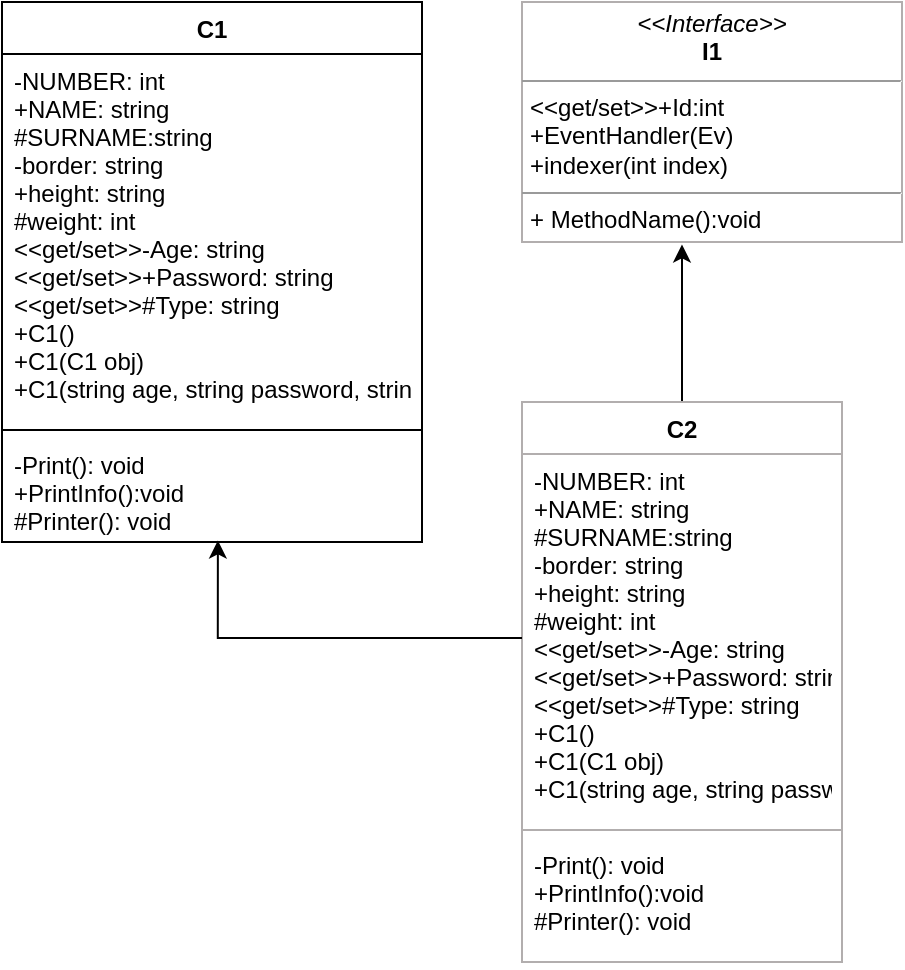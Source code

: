 <mxfile version="20.8.0" type="device"><diagram id="c2sIKJg0gc67QMlu0mUO" name="Страница 1"><mxGraphModel dx="1164" dy="549" grid="1" gridSize="10" guides="1" tooltips="1" connect="1" arrows="1" fold="1" page="1" pageScale="1" pageWidth="1169" pageHeight="1654" math="0" shadow="0"><root><mxCell id="0"/><mxCell id="1" parent="0"/><mxCell id="ePvfItHheCF4gEozhFM6-3" value="C1&#10;" style="swimlane;fontStyle=1;align=center;verticalAlign=top;childLayout=stackLayout;horizontal=1;startSize=26;horizontalStack=0;resizeParent=1;resizeParentMax=0;resizeLast=0;collapsible=1;marginBottom=0;" vertex="1" parent="1"><mxGeometry x="190" y="140" width="210" height="270" as="geometry"/></mxCell><mxCell id="ePvfItHheCF4gEozhFM6-4" value="-NUMBER: int&#10;+NAME: string&#10;#SURNAME:string&#10;-border: string&#10;+height: string&#10;#weight: int&#10;&lt;&lt;get/set&gt;&gt;-Age: string&#10;&lt;&lt;get/set&gt;&gt;+Password: string&#10;&lt;&lt;get/set&gt;&gt;#Type: string&#10;+C1()&#10;+C1(C1 obj)&#10;+C1(string age, string password, string type)" style="text;strokeColor=none;fillColor=none;align=left;verticalAlign=top;spacingLeft=4;spacingRight=4;overflow=hidden;rotatable=0;points=[[0,0.5],[1,0.5]];portConstraint=eastwest;" vertex="1" parent="ePvfItHheCF4gEozhFM6-3"><mxGeometry y="26" width="210" height="184" as="geometry"/></mxCell><mxCell id="ePvfItHheCF4gEozhFM6-5" value="" style="line;strokeWidth=1;fillColor=none;align=left;verticalAlign=middle;spacingTop=-1;spacingLeft=3;spacingRight=3;rotatable=0;labelPosition=right;points=[];portConstraint=eastwest;strokeColor=inherit;" vertex="1" parent="ePvfItHheCF4gEozhFM6-3"><mxGeometry y="210" width="210" height="8" as="geometry"/></mxCell><mxCell id="ePvfItHheCF4gEozhFM6-6" value="-Print(): void&#10;+PrintInfo():void&#10;#Printer(): void" style="text;strokeColor=none;fillColor=none;align=left;verticalAlign=top;spacingLeft=4;spacingRight=4;overflow=hidden;rotatable=0;points=[[0,0.5],[1,0.5]];portConstraint=eastwest;" vertex="1" parent="ePvfItHheCF4gEozhFM6-3"><mxGeometry y="218" width="210" height="52" as="geometry"/></mxCell><mxCell id="ePvfItHheCF4gEozhFM6-10" value="&lt;p style=&quot;margin:0px;margin-top:4px;text-align:center;&quot;&gt;&lt;i&gt;&amp;lt;&amp;lt;Interface&amp;gt;&amp;gt;&lt;/i&gt;&lt;br&gt;&lt;b&gt;I1&lt;/b&gt;&lt;/p&gt;&lt;hr size=&quot;1&quot;&gt;&lt;p style=&quot;margin:0px;margin-left:4px;&quot;&gt;&amp;lt;&amp;lt;get/set&amp;gt;&amp;gt;+Id:int&lt;br&gt;+EventHandler(Ev)&lt;/p&gt;&lt;p style=&quot;margin:0px;margin-left:4px;&quot;&gt;+indexer(int index)&lt;/p&gt;&lt;hr size=&quot;1&quot;&gt;&lt;p style=&quot;margin:0px;margin-left:4px;&quot;&gt;+ MethodName():void&lt;/p&gt;" style="verticalAlign=top;align=left;overflow=fill;fontSize=12;fontFamily=Helvetica;html=1;strokeColor=#b2aeae;" vertex="1" parent="1"><mxGeometry x="450" y="140" width="190" height="120" as="geometry"/></mxCell><mxCell id="ePvfItHheCF4gEozhFM6-17" style="edgeStyle=orthogonalEdgeStyle;rounded=0;orthogonalLoop=1;jettySize=auto;html=1;exitX=0.5;exitY=0;exitDx=0;exitDy=0;entryX=0.421;entryY=1.01;entryDx=0;entryDy=0;entryPerimeter=0;" edge="1" parent="1" source="ePvfItHheCF4gEozhFM6-11" target="ePvfItHheCF4gEozhFM6-10"><mxGeometry relative="1" as="geometry"/></mxCell><mxCell id="ePvfItHheCF4gEozhFM6-11" value="C2&#10;" style="swimlane;fontStyle=1;align=center;verticalAlign=top;childLayout=stackLayout;horizontal=1;startSize=26;horizontalStack=0;resizeParent=1;resizeParentMax=0;resizeLast=0;collapsible=1;marginBottom=0;strokeColor=#b2aeae;" vertex="1" parent="1"><mxGeometry x="450" y="340" width="160" height="280" as="geometry"/></mxCell><mxCell id="ePvfItHheCF4gEozhFM6-12" value="-NUMBER: int&#10;+NAME: string&#10;#SURNAME:string&#10;-border: string&#10;+height: string&#10;#weight: int&#10;&lt;&lt;get/set&gt;&gt;-Age: string&#10;&lt;&lt;get/set&gt;&gt;+Password: string&#10;&lt;&lt;get/set&gt;&gt;#Type: string&#10;+C1()&#10;+C1(C1 obj)&#10;+C1(string age, string password, string type)" style="text;strokeColor=none;fillColor=none;align=left;verticalAlign=top;spacingLeft=4;spacingRight=4;overflow=hidden;rotatable=0;points=[[0,0.5],[1,0.5]];portConstraint=eastwest;" vertex="1" parent="ePvfItHheCF4gEozhFM6-11"><mxGeometry y="26" width="160" height="184" as="geometry"/></mxCell><mxCell id="ePvfItHheCF4gEozhFM6-13" value="" style="line;strokeWidth=1;fillColor=none;align=left;verticalAlign=middle;spacingTop=-1;spacingLeft=3;spacingRight=3;rotatable=0;labelPosition=right;points=[];portConstraint=eastwest;strokeColor=inherit;" vertex="1" parent="ePvfItHheCF4gEozhFM6-11"><mxGeometry y="210" width="160" height="8" as="geometry"/></mxCell><mxCell id="ePvfItHheCF4gEozhFM6-14" value="-Print(): void&#10;+PrintInfo():void&#10;#Printer(): void" style="text;strokeColor=none;fillColor=none;align=left;verticalAlign=top;spacingLeft=4;spacingRight=4;overflow=hidden;rotatable=0;points=[[0,0.5],[1,0.5]];portConstraint=eastwest;" vertex="1" parent="ePvfItHheCF4gEozhFM6-11"><mxGeometry y="218" width="160" height="62" as="geometry"/></mxCell><mxCell id="ePvfItHheCF4gEozhFM6-18" style="edgeStyle=orthogonalEdgeStyle;rounded=0;orthogonalLoop=1;jettySize=auto;html=1;exitX=0;exitY=0.5;exitDx=0;exitDy=0;entryX=0.514;entryY=0.985;entryDx=0;entryDy=0;entryPerimeter=0;" edge="1" parent="1" source="ePvfItHheCF4gEozhFM6-12" target="ePvfItHheCF4gEozhFM6-6"><mxGeometry relative="1" as="geometry"/></mxCell></root></mxGraphModel></diagram></mxfile>